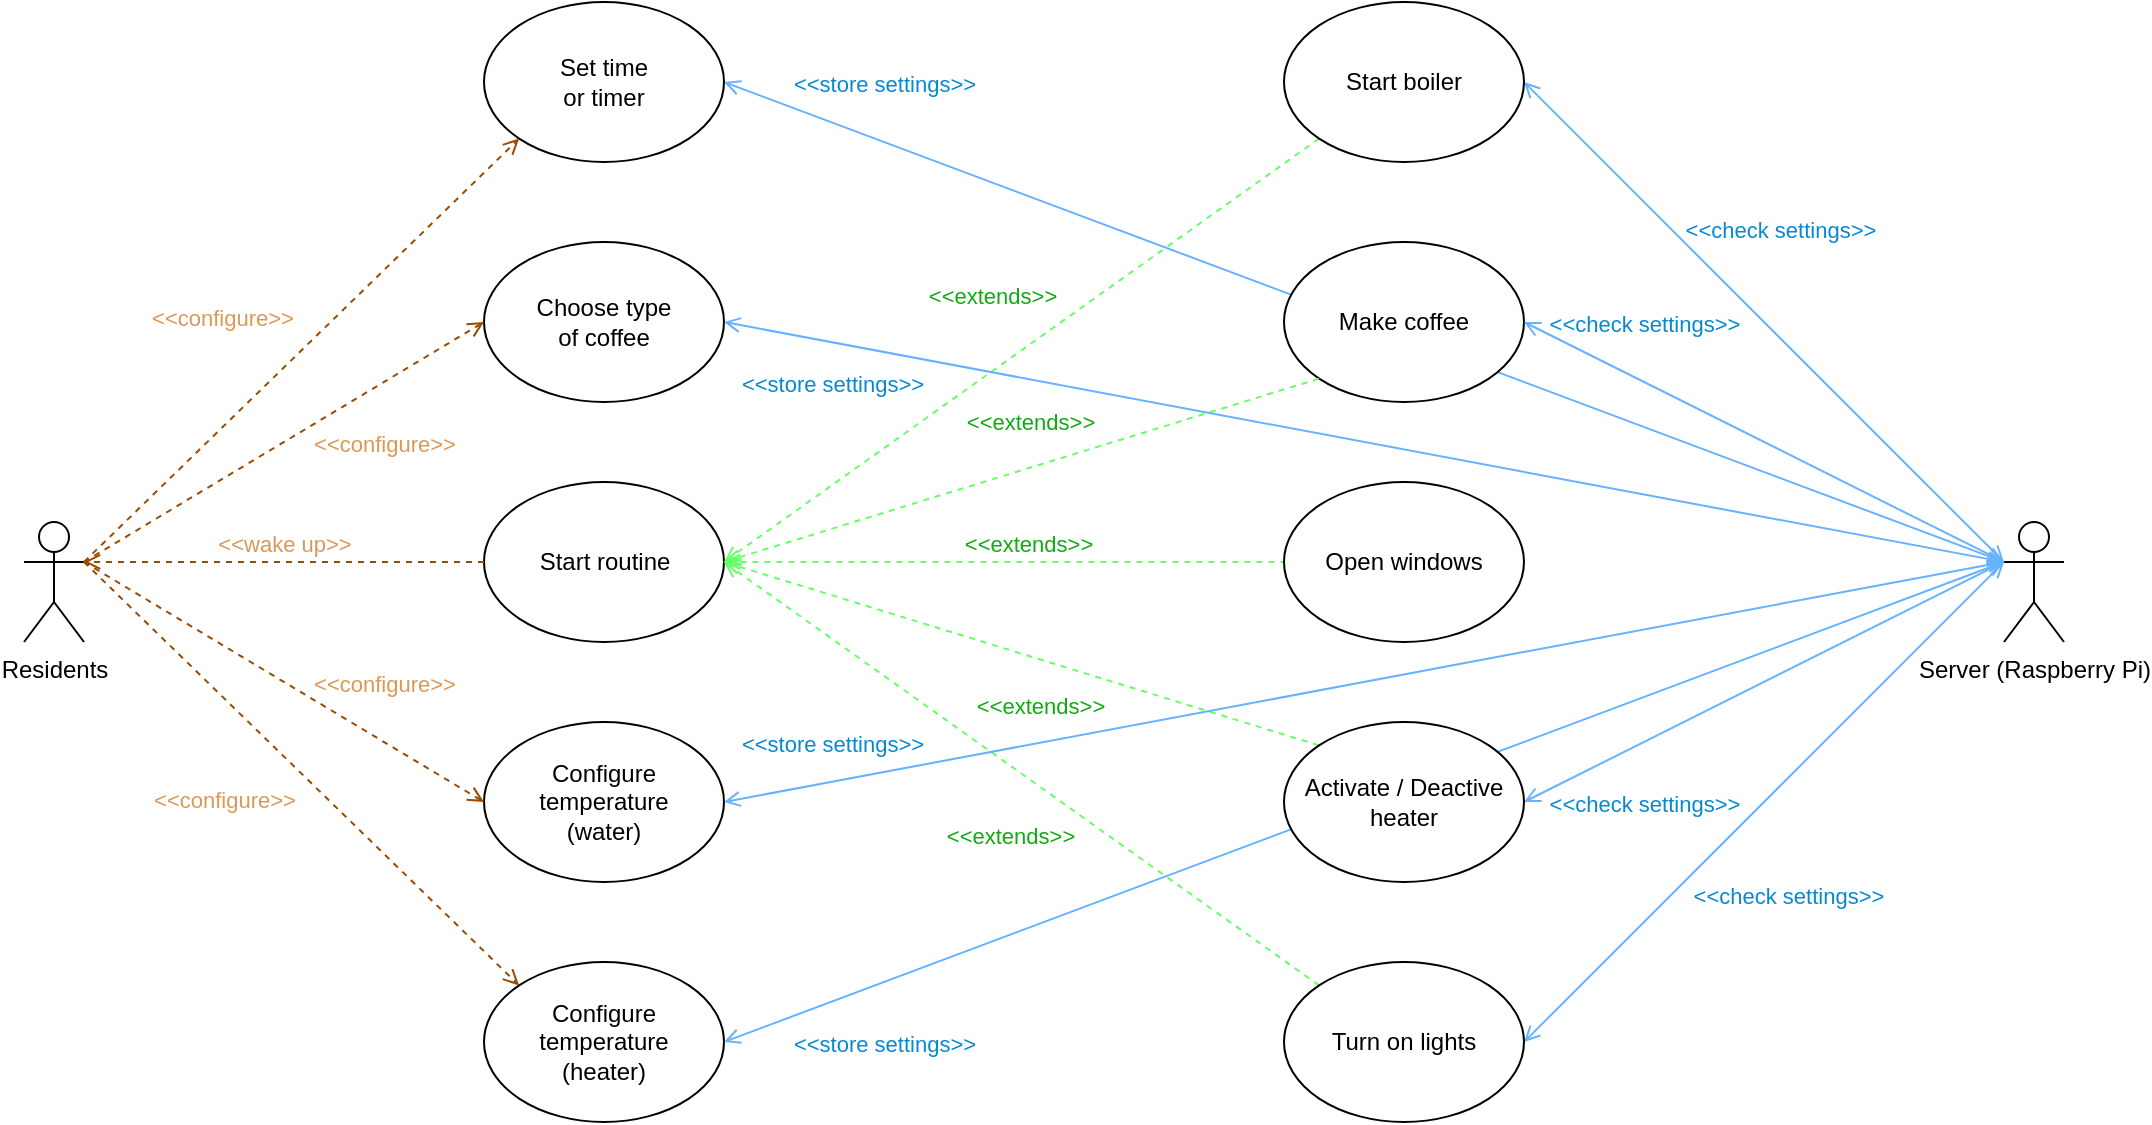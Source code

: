 <mxfile version="24.7.16">
  <diagram name="Seite-1" id="_VfmSjKEUOhZlTq8ivrX">
    <mxGraphModel dx="1147" dy="618" grid="1" gridSize="10" guides="1" tooltips="1" connect="1" arrows="1" fold="1" page="1" pageScale="1" pageWidth="827" pageHeight="1169" math="0" shadow="0">
      <root>
        <mxCell id="0" />
        <mxCell id="1" parent="0" />
        <mxCell id="_NJ-RH2ML0141oone5N4-33" value="&amp;lt;&amp;lt;store settings&amp;gt;&amp;gt;" style="html=1;verticalAlign=bottom;labelBackgroundColor=none;endArrow=open;endFill=0;rounded=0;exitX=1;exitY=0.5;exitDx=0;exitDy=0;entryX=0;entryY=0.333;entryDx=0;entryDy=0;strokeColor=#66B2FF;fontColor=#0689d3;entryPerimeter=0;startArrow=open;startFill=0;" edge="1" parent="1" source="_NJ-RH2ML0141oone5N4-11" target="_NJ-RH2ML0141oone5N4-31">
          <mxGeometry x="-0.77" y="19" width="160" relative="1" as="geometry">
            <mxPoint x="580" y="330" as="sourcePoint" />
            <mxPoint x="740" y="330" as="targetPoint" />
            <mxPoint as="offset" />
          </mxGeometry>
        </mxCell>
        <mxCell id="_NJ-RH2ML0141oone5N4-1" value="Residents" style="shape=umlActor;verticalLabelPosition=bottom;verticalAlign=top;html=1;outlineConnect=0;" vertex="1" parent="1">
          <mxGeometry x="130" y="300" width="30" height="60" as="geometry" />
        </mxCell>
        <mxCell id="_NJ-RH2ML0141oone5N4-2" value="Start routine" style="shape=ellipse;container=1;horizontal=1;horizontalStack=0;resizeParent=1;resizeParentMax=0;resizeLast=0;html=1;dashed=0;collapsible=0;" vertex="1" parent="1">
          <mxGeometry x="360" y="280" width="120" height="80" as="geometry" />
        </mxCell>
        <mxCell id="_NJ-RH2ML0141oone5N4-8" value="Configure temperature&lt;div&gt;(water)&lt;/div&gt;" style="ellipse;whiteSpace=wrap;html=1;" vertex="1" parent="1">
          <mxGeometry x="360" y="400" width="120" height="80" as="geometry" />
        </mxCell>
        <mxCell id="_NJ-RH2ML0141oone5N4-9" value="&amp;lt;&amp;lt;wake up&amp;gt;&amp;gt;" style="html=1;verticalAlign=bottom;labelBackgroundColor=none;endArrow=open;endFill=0;dashed=1;rounded=0;entryX=1;entryY=0.333;entryDx=0;entryDy=0;entryPerimeter=0;exitX=0;exitY=0.5;exitDx=0;exitDy=0;strokeColor=#994C00;fontColor=#db9958;" edge="1" parent="1" source="_NJ-RH2ML0141oone5N4-2" target="_NJ-RH2ML0141oone5N4-1">
          <mxGeometry width="160" relative="1" as="geometry">
            <mxPoint x="324" y="310" as="sourcePoint" />
            <mxPoint x="170" y="310" as="targetPoint" />
          </mxGeometry>
        </mxCell>
        <mxCell id="_NJ-RH2ML0141oone5N4-10" value="Configure temperature&lt;div&gt;(heater)&lt;/div&gt;" style="ellipse;whiteSpace=wrap;html=1;" vertex="1" parent="1">
          <mxGeometry x="360" y="520" width="120" height="80" as="geometry" />
        </mxCell>
        <mxCell id="_NJ-RH2ML0141oone5N4-11" value="Set time&lt;div&gt;or timer&lt;/div&gt;" style="ellipse;whiteSpace=wrap;html=1;" vertex="1" parent="1">
          <mxGeometry x="360" y="40" width="120" height="80" as="geometry" />
        </mxCell>
        <mxCell id="_NJ-RH2ML0141oone5N4-12" value="Make coffee" style="ellipse;whiteSpace=wrap;html=1;" vertex="1" parent="1">
          <mxGeometry x="760" y="160" width="120" height="80" as="geometry" />
        </mxCell>
        <mxCell id="_NJ-RH2ML0141oone5N4-15" value="Choose type&lt;div&gt;of coffee&lt;/div&gt;" style="ellipse;whiteSpace=wrap;html=1;" vertex="1" parent="1">
          <mxGeometry x="360" y="160" width="120" height="80" as="geometry" />
        </mxCell>
        <mxCell id="_NJ-RH2ML0141oone5N4-16" value="&amp;lt;&amp;lt;extends&amp;gt;&amp;gt;" style="html=1;verticalAlign=bottom;labelBackgroundColor=none;endArrow=none;endFill=0;dashed=1;rounded=0;exitX=1;exitY=0.5;exitDx=0;exitDy=0;entryX=0;entryY=1;entryDx=0;entryDy=0;strokeColor=#66FF66;fontColor=#10ab10;startArrow=open;startFill=0;" edge="1" parent="1" source="_NJ-RH2ML0141oone5N4-2" target="_NJ-RH2ML0141oone5N4-12">
          <mxGeometry x="0.056" y="13" width="160" relative="1" as="geometry">
            <mxPoint x="540" y="319.6" as="sourcePoint" />
            <mxPoint x="700" y="319.6" as="targetPoint" />
            <mxPoint as="offset" />
          </mxGeometry>
        </mxCell>
        <mxCell id="_NJ-RH2ML0141oone5N4-17" value="&amp;lt;&amp;lt;extends&amp;gt;&amp;gt;" style="html=1;verticalAlign=bottom;labelBackgroundColor=none;endArrow=none;endFill=0;dashed=1;rounded=0;exitX=1;exitY=0.5;exitDx=0;exitDy=0;entryX=0;entryY=0.5;entryDx=0;entryDy=0;strokeColor=#66FF66;fontColor=#10ab10;startArrow=open;startFill=0;" edge="1" parent="1" source="_NJ-RH2ML0141oone5N4-2" target="_NJ-RH2ML0141oone5N4-13">
          <mxGeometry x="0.083" width="160" relative="1" as="geometry">
            <mxPoint x="530" y="330" as="sourcePoint" />
            <mxPoint x="788" y="198" as="targetPoint" />
            <mxPoint as="offset" />
          </mxGeometry>
        </mxCell>
        <mxCell id="_NJ-RH2ML0141oone5N4-18" value="&amp;lt;&amp;lt;extends&amp;gt;&amp;gt;" style="html=1;verticalAlign=bottom;labelBackgroundColor=none;endArrow=none;endFill=0;dashed=1;rounded=0;exitX=1;exitY=0.5;exitDx=0;exitDy=0;entryX=0;entryY=0;entryDx=0;entryDy=0;strokeColor=#66FF66;fontColor=#10ab10;startArrow=open;startFill=0;" edge="1" parent="1" source="_NJ-RH2ML0141oone5N4-2" target="_NJ-RH2ML0141oone5N4-14">
          <mxGeometry x="0.122" y="-31" width="160" relative="1" as="geometry">
            <mxPoint x="540" y="340" as="sourcePoint" />
            <mxPoint x="798" y="208" as="targetPoint" />
            <mxPoint as="offset" />
          </mxGeometry>
        </mxCell>
        <mxCell id="_NJ-RH2ML0141oone5N4-19" value="&amp;lt;&amp;lt;configure&amp;gt;&amp;gt;" style="html=1;verticalAlign=bottom;labelBackgroundColor=none;endArrow=open;endFill=0;dashed=1;rounded=0;startArrow=none;startFill=0;exitX=1;exitY=0.333;exitDx=0;exitDy=0;exitPerimeter=0;entryX=0;entryY=0.5;entryDx=0;entryDy=0;strokeColor=#994C00;fontColor=#db9958;" edge="1" parent="1" source="_NJ-RH2ML0141oone5N4-1" target="_NJ-RH2ML0141oone5N4-15">
          <mxGeometry x="0.324" y="-34" width="160" relative="1" as="geometry">
            <mxPoint x="180" y="310" as="sourcePoint" />
            <mxPoint x="360" y="140" as="targetPoint" />
            <mxPoint as="offset" />
          </mxGeometry>
        </mxCell>
        <mxCell id="_NJ-RH2ML0141oone5N4-21" value="&amp;lt;&amp;lt;configure&amp;gt;&amp;gt;" style="html=1;verticalAlign=bottom;labelBackgroundColor=none;endArrow=open;endFill=0;dashed=1;rounded=0;startArrow=none;startFill=0;exitX=1;exitY=0.333;exitDx=0;exitDy=0;exitPerimeter=0;entryX=0;entryY=1;entryDx=0;entryDy=0;strokeColor=#994C00;fontColor=#db9958;" edge="1" parent="1" source="_NJ-RH2ML0141oone5N4-1" target="_NJ-RH2ML0141oone5N4-11">
          <mxGeometry x="-0.154" y="33" width="160" relative="1" as="geometry">
            <mxPoint x="170" y="330" as="sourcePoint" />
            <mxPoint x="410" y="210" as="targetPoint" />
            <mxPoint as="offset" />
          </mxGeometry>
        </mxCell>
        <mxCell id="_NJ-RH2ML0141oone5N4-22" value="&amp;lt;&amp;lt;configure&amp;gt;&amp;gt;" style="html=1;verticalAlign=bottom;labelBackgroundColor=none;endArrow=open;endFill=0;dashed=1;rounded=0;startArrow=none;startFill=0;exitX=1;exitY=0.333;exitDx=0;exitDy=0;exitPerimeter=0;entryX=0;entryY=0;entryDx=0;entryDy=0;strokeColor=#994C00;fontColor=#db9958;" edge="1" parent="1" source="_NJ-RH2ML0141oone5N4-1" target="_NJ-RH2ML0141oone5N4-10">
          <mxGeometry x="-0.083" y="-42" width="160" relative="1" as="geometry">
            <mxPoint x="180" y="340" as="sourcePoint" />
            <mxPoint x="420" y="220" as="targetPoint" />
            <mxPoint y="1" as="offset" />
          </mxGeometry>
        </mxCell>
        <mxCell id="_NJ-RH2ML0141oone5N4-23" value="&amp;lt;&amp;lt;configure&amp;gt;&amp;gt;" style="html=1;verticalAlign=bottom;labelBackgroundColor=none;endArrow=open;endFill=0;dashed=1;rounded=0;startArrow=none;startFill=0;exitX=1;exitY=0.333;exitDx=0;exitDy=0;exitPerimeter=0;entryX=0;entryY=0.5;entryDx=0;entryDy=0;strokeColor=#994C00;fontColor=#db9958;" edge="1" parent="1" source="_NJ-RH2ML0141oone5N4-1" target="_NJ-RH2ML0141oone5N4-8">
          <mxGeometry x="0.412" y="17" width="160" relative="1" as="geometry">
            <mxPoint x="190" y="350" as="sourcePoint" />
            <mxPoint x="430" y="230" as="targetPoint" />
            <mxPoint as="offset" />
          </mxGeometry>
        </mxCell>
        <mxCell id="_NJ-RH2ML0141oone5N4-28" value="&amp;lt;&amp;lt;extends&amp;gt;&amp;gt;" style="html=1;verticalAlign=bottom;labelBackgroundColor=none;endArrow=none;endFill=0;dashed=1;rounded=0;entryX=0;entryY=1;entryDx=0;entryDy=0;strokeColor=#66FF66;fontColor=#10ab10;startArrow=open;startFill=0;exitX=1;exitY=0.5;exitDx=0;exitDy=0;" edge="1" parent="1" source="_NJ-RH2ML0141oone5N4-2" target="_NJ-RH2ML0141oone5N4-26">
          <mxGeometry x="-0.009" y="23" width="160" relative="1" as="geometry">
            <mxPoint x="520" y="320" as="sourcePoint" />
            <mxPoint x="720" y="160" as="targetPoint" />
            <mxPoint as="offset" />
          </mxGeometry>
        </mxCell>
        <mxCell id="_NJ-RH2ML0141oone5N4-29" value="&amp;lt;&amp;lt;extends&amp;gt;&amp;gt;" style="html=1;verticalAlign=bottom;labelBackgroundColor=none;endArrow=none;endFill=0;dashed=1;rounded=0;entryX=0;entryY=0;entryDx=0;entryDy=0;exitX=1;exitY=0.5;exitDx=0;exitDy=0;strokeColor=#66FF66;fontColor=#10ab10;startArrow=open;startFill=0;" edge="1" parent="1" source="_NJ-RH2ML0141oone5N4-2" target="_NJ-RH2ML0141oone5N4-27">
          <mxGeometry x="0.102" y="-36" width="160" relative="1" as="geometry">
            <mxPoint x="530" y="330" as="sourcePoint" />
            <mxPoint x="708" y="118" as="targetPoint" />
            <mxPoint as="offset" />
          </mxGeometry>
        </mxCell>
        <mxCell id="_NJ-RH2ML0141oone5N4-31" value="Server (Raspberry Pi)" style="shape=umlActor;verticalLabelPosition=bottom;verticalAlign=top;html=1;outlineConnect=0;" vertex="1" parent="1">
          <mxGeometry x="1120" y="300" width="30" height="60" as="geometry" />
        </mxCell>
        <mxCell id="_NJ-RH2ML0141oone5N4-41" value="&amp;lt;&amp;lt;store settings&amp;gt;&amp;gt;" style="html=1;verticalAlign=bottom;labelBackgroundColor=none;endArrow=open;endFill=0;rounded=0;exitX=1;exitY=0.5;exitDx=0;exitDy=0;entryX=0;entryY=0.333;entryDx=0;entryDy=0;strokeColor=#66B2FF;fontColor=#0689d3;entryPerimeter=0;startArrow=open;startFill=0;" edge="1" parent="1" source="_NJ-RH2ML0141oone5N4-15" target="_NJ-RH2ML0141oone5N4-31">
          <mxGeometry x="-0.814" y="-29" width="160" relative="1" as="geometry">
            <mxPoint x="450" y="90" as="sourcePoint" />
            <mxPoint x="1080" y="320" as="targetPoint" />
            <mxPoint as="offset" />
          </mxGeometry>
        </mxCell>
        <mxCell id="_NJ-RH2ML0141oone5N4-42" value="&amp;lt;&amp;lt;store settings&amp;gt;&amp;gt;" style="html=1;verticalAlign=bottom;labelBackgroundColor=none;endArrow=open;endFill=0;rounded=0;exitX=1;exitY=0.5;exitDx=0;exitDy=0;entryX=0;entryY=0.333;entryDx=0;entryDy=0;strokeColor=#66B2FF;fontColor=#0689d3;entryPerimeter=0;startArrow=open;startFill=0;" edge="1" parent="1" source="_NJ-RH2ML0141oone5N4-8" target="_NJ-RH2ML0141oone5N4-31">
          <mxGeometry x="-0.827" y="10" width="160" relative="1" as="geometry">
            <mxPoint x="490" y="210" as="sourcePoint" />
            <mxPoint x="1090" y="330" as="targetPoint" />
            <mxPoint as="offset" />
          </mxGeometry>
        </mxCell>
        <mxCell id="_NJ-RH2ML0141oone5N4-43" value="&amp;lt;&amp;lt;store settings&amp;gt;&amp;gt;" style="html=1;verticalAlign=bottom;labelBackgroundColor=none;endArrow=open;endFill=0;rounded=0;exitX=1;exitY=0.5;exitDx=0;exitDy=0;entryX=0;entryY=0.333;entryDx=0;entryDy=0;strokeColor=#66B2FF;fontColor=#0689d3;entryPerimeter=0;startArrow=open;startFill=0;" edge="1" parent="1" source="_NJ-RH2ML0141oone5N4-10" target="_NJ-RH2ML0141oone5N4-31">
          <mxGeometry x="-0.791" y="-37" width="160" relative="1" as="geometry">
            <mxPoint x="500" y="220" as="sourcePoint" />
            <mxPoint x="1100" y="340" as="targetPoint" />
            <mxPoint as="offset" />
          </mxGeometry>
        </mxCell>
        <mxCell id="_NJ-RH2ML0141oone5N4-48" value="&amp;lt;&amp;lt;check settings&amp;gt;&amp;gt;" style="html=1;verticalAlign=bottom;labelBackgroundColor=none;endArrow=open;endFill=0;rounded=0;exitX=0;exitY=0.333;exitDx=0;exitDy=0;entryX=1;entryY=0.5;entryDx=0;entryDy=0;strokeColor=#66B2FF;fontColor=#0689d3;startArrow=open;startFill=0;exitPerimeter=0;" edge="1" parent="1" source="_NJ-RH2ML0141oone5N4-31" target="_NJ-RH2ML0141oone5N4-26">
          <mxGeometry x="0.12" y="-32" width="160" relative="1" as="geometry">
            <mxPoint x="1318.574" y="221.716" as="sourcePoint" />
            <mxPoint x="900" y="130" as="targetPoint" />
            <mxPoint as="offset" />
          </mxGeometry>
        </mxCell>
        <mxCell id="_NJ-RH2ML0141oone5N4-51" value="&amp;lt;&amp;lt;check settings&amp;gt;&amp;gt;" style="html=1;verticalAlign=bottom;labelBackgroundColor=none;endArrow=open;endFill=0;rounded=0;exitX=0;exitY=0.333;exitDx=0;exitDy=0;entryX=1;entryY=0.5;entryDx=0;entryDy=0;strokeColor=#66B2FF;fontColor=#0689d3;startArrow=open;startFill=0;exitPerimeter=0;" edge="1" parent="1" source="_NJ-RH2ML0141oone5N4-31" target="_NJ-RH2ML0141oone5N4-12">
          <mxGeometry x="0.567" y="-18" width="160" relative="1" as="geometry">
            <mxPoint x="1269" y="302" as="sourcePoint" />
            <mxPoint x="810" y="90" as="targetPoint" />
            <mxPoint as="offset" />
          </mxGeometry>
        </mxCell>
        <mxCell id="_NJ-RH2ML0141oone5N4-52" value="&amp;lt;&amp;lt;check settings&amp;gt;&amp;gt;" style="html=1;verticalAlign=bottom;labelBackgroundColor=none;endArrow=open;endFill=0;rounded=0;exitX=0;exitY=0.333;exitDx=0;exitDy=0;entryX=1;entryY=0.5;entryDx=0;entryDy=0;strokeColor=#66B2FF;fontColor=#0689d3;startArrow=open;startFill=0;exitPerimeter=0;" edge="1" parent="1" source="_NJ-RH2ML0141oone5N4-31" target="_NJ-RH2ML0141oone5N4-14">
          <mxGeometry x="0.633" y="36" width="160" relative="1" as="geometry">
            <mxPoint x="1269" y="302" as="sourcePoint" />
            <mxPoint x="850" y="210" as="targetPoint" />
            <mxPoint as="offset" />
          </mxGeometry>
        </mxCell>
        <mxCell id="_NJ-RH2ML0141oone5N4-53" value="&amp;lt;&amp;lt;check settings&amp;gt;&amp;gt;" style="html=1;verticalAlign=bottom;labelBackgroundColor=none;endArrow=open;endFill=0;rounded=0;exitX=0;exitY=0.333;exitDx=0;exitDy=0;entryX=1;entryY=0.5;entryDx=0;entryDy=0;strokeColor=#66B2FF;fontColor=#0689d3;startArrow=open;startFill=0;exitPerimeter=0;" edge="1" parent="1" source="_NJ-RH2ML0141oone5N4-31" target="_NJ-RH2ML0141oone5N4-27">
          <mxGeometry x="0.18" y="48" width="160" relative="1" as="geometry">
            <mxPoint x="1279" y="312" as="sourcePoint" />
            <mxPoint x="860" y="220" as="targetPoint" />
            <mxPoint as="offset" />
          </mxGeometry>
        </mxCell>
        <mxCell id="_NJ-RH2ML0141oone5N4-13" value="Open windows" style="ellipse;whiteSpace=wrap;html=1;" vertex="1" parent="1">
          <mxGeometry x="760" y="280" width="120" height="80" as="geometry" />
        </mxCell>
        <mxCell id="_NJ-RH2ML0141oone5N4-14" value="Activate / Deactive heater" style="ellipse;whiteSpace=wrap;html=1;" vertex="1" parent="1">
          <mxGeometry x="760" y="400" width="120" height="80" as="geometry" />
        </mxCell>
        <mxCell id="_NJ-RH2ML0141oone5N4-27" value="Turn on lights" style="ellipse;whiteSpace=wrap;html=1;" vertex="1" parent="1">
          <mxGeometry x="760" y="520" width="120" height="80" as="geometry" />
        </mxCell>
        <mxCell id="_NJ-RH2ML0141oone5N4-26" value="Start boiler" style="ellipse;whiteSpace=wrap;html=1;" vertex="1" parent="1">
          <mxGeometry x="760" y="40" width="120" height="80" as="geometry" />
        </mxCell>
      </root>
    </mxGraphModel>
  </diagram>
</mxfile>
